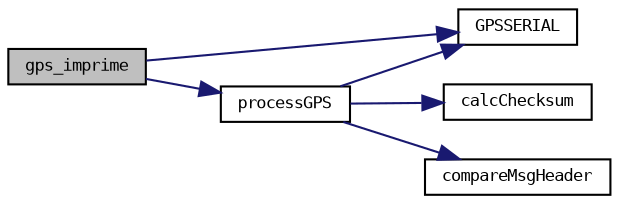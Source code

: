 digraph "gps_imprime"
{
 // LATEX_PDF_SIZE
  bgcolor="transparent";
  edge [fontname="DejaVuSansMono",fontsize="8",labelfontname="DejaVuSansMono",labelfontsize="8"];
  node [fontname="DejaVuSansMono",fontsize="8",shape=record];
  rankdir="LR";
  Node1 [label="gps_imprime",height=0.2,width=0.4,color="black", fillcolor="grey75", style="filled", fontcolor="black",tooltip=" "];
  Node1 -> Node2 [color="midnightblue",fontsize="8",style="solid",fontname="DejaVuSansMono"];
  Node2 [label="GPSSERIAL",height=0.2,width=0.4,color="black",URL="$GPS_8h.html#a5d2ecd8f29f7e3e702c8b8bea333f6c6",tooltip=" "];
  Node1 -> Node3 [color="midnightblue",fontsize="8",style="solid",fontname="DejaVuSansMono"];
  Node3 [label="processGPS",height=0.2,width=0.4,color="black",URL="$GPS_8h.html#ad604e63cc857e5663dfba96c37c66bc7",tooltip=" "];
  Node3 -> Node4 [color="midnightblue",fontsize="8",style="solid",fontname="DejaVuSansMono"];
  Node4 [label="calcChecksum",height=0.2,width=0.4,color="black",URL="$GPS_8h.html#aa2fac937d6e192633f020459321241e7",tooltip=" "];
  Node3 -> Node5 [color="midnightblue",fontsize="8",style="solid",fontname="DejaVuSansMono"];
  Node5 [label="compareMsgHeader",height=0.2,width=0.4,color="black",URL="$GPS_8h.html#aecde093c7427cc661daceaa118cf4455",tooltip=" "];
  Node3 -> Node2 [color="midnightblue",fontsize="8",style="solid",fontname="DejaVuSansMono"];
}
